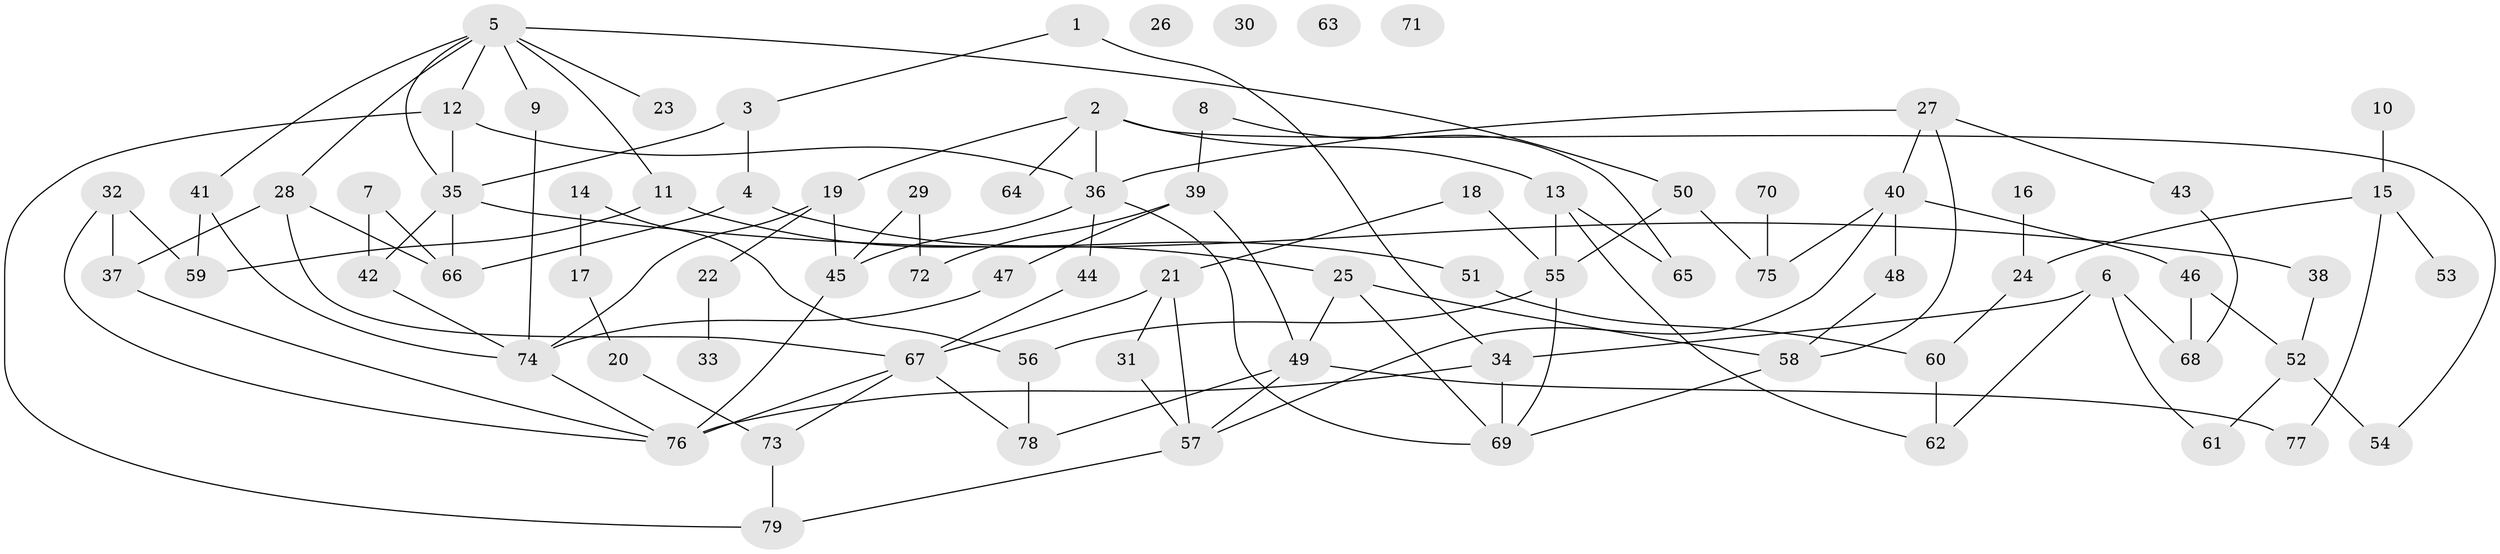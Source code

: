 // Generated by graph-tools (version 1.1) at 2025/00/03/09/25 03:00:53]
// undirected, 79 vertices, 118 edges
graph export_dot {
graph [start="1"]
  node [color=gray90,style=filled];
  1;
  2;
  3;
  4;
  5;
  6;
  7;
  8;
  9;
  10;
  11;
  12;
  13;
  14;
  15;
  16;
  17;
  18;
  19;
  20;
  21;
  22;
  23;
  24;
  25;
  26;
  27;
  28;
  29;
  30;
  31;
  32;
  33;
  34;
  35;
  36;
  37;
  38;
  39;
  40;
  41;
  42;
  43;
  44;
  45;
  46;
  47;
  48;
  49;
  50;
  51;
  52;
  53;
  54;
  55;
  56;
  57;
  58;
  59;
  60;
  61;
  62;
  63;
  64;
  65;
  66;
  67;
  68;
  69;
  70;
  71;
  72;
  73;
  74;
  75;
  76;
  77;
  78;
  79;
  1 -- 3;
  1 -- 34;
  2 -- 13;
  2 -- 19;
  2 -- 36;
  2 -- 54;
  2 -- 64;
  3 -- 4;
  3 -- 35;
  4 -- 51;
  4 -- 66;
  5 -- 9;
  5 -- 11;
  5 -- 12;
  5 -- 23;
  5 -- 28;
  5 -- 35;
  5 -- 41;
  5 -- 50;
  6 -- 34;
  6 -- 61;
  6 -- 62;
  6 -- 68;
  7 -- 42;
  7 -- 66;
  8 -- 39;
  8 -- 65;
  9 -- 74;
  10 -- 15;
  11 -- 25;
  11 -- 59;
  12 -- 35;
  12 -- 36;
  12 -- 79;
  13 -- 55;
  13 -- 62;
  13 -- 65;
  14 -- 17;
  14 -- 56;
  15 -- 24;
  15 -- 53;
  15 -- 77;
  16 -- 24;
  17 -- 20;
  18 -- 21;
  18 -- 55;
  19 -- 22;
  19 -- 45;
  19 -- 74;
  20 -- 73;
  21 -- 31;
  21 -- 57;
  21 -- 67;
  22 -- 33;
  24 -- 60;
  25 -- 49;
  25 -- 58;
  25 -- 69;
  27 -- 36;
  27 -- 40;
  27 -- 43;
  27 -- 58;
  28 -- 37;
  28 -- 66;
  28 -- 67;
  29 -- 45;
  29 -- 72;
  31 -- 57;
  32 -- 37;
  32 -- 59;
  32 -- 76;
  34 -- 69;
  34 -- 76;
  35 -- 38;
  35 -- 42;
  35 -- 66;
  36 -- 44;
  36 -- 45;
  36 -- 69;
  37 -- 76;
  38 -- 52;
  39 -- 47;
  39 -- 49;
  39 -- 72;
  40 -- 46;
  40 -- 48;
  40 -- 57;
  40 -- 75;
  41 -- 59;
  41 -- 74;
  42 -- 74;
  43 -- 68;
  44 -- 67;
  45 -- 76;
  46 -- 52;
  46 -- 68;
  47 -- 74;
  48 -- 58;
  49 -- 57;
  49 -- 77;
  49 -- 78;
  50 -- 55;
  50 -- 75;
  51 -- 60;
  52 -- 54;
  52 -- 61;
  55 -- 56;
  55 -- 69;
  56 -- 78;
  57 -- 79;
  58 -- 69;
  60 -- 62;
  67 -- 73;
  67 -- 76;
  67 -- 78;
  70 -- 75;
  73 -- 79;
  74 -- 76;
}
